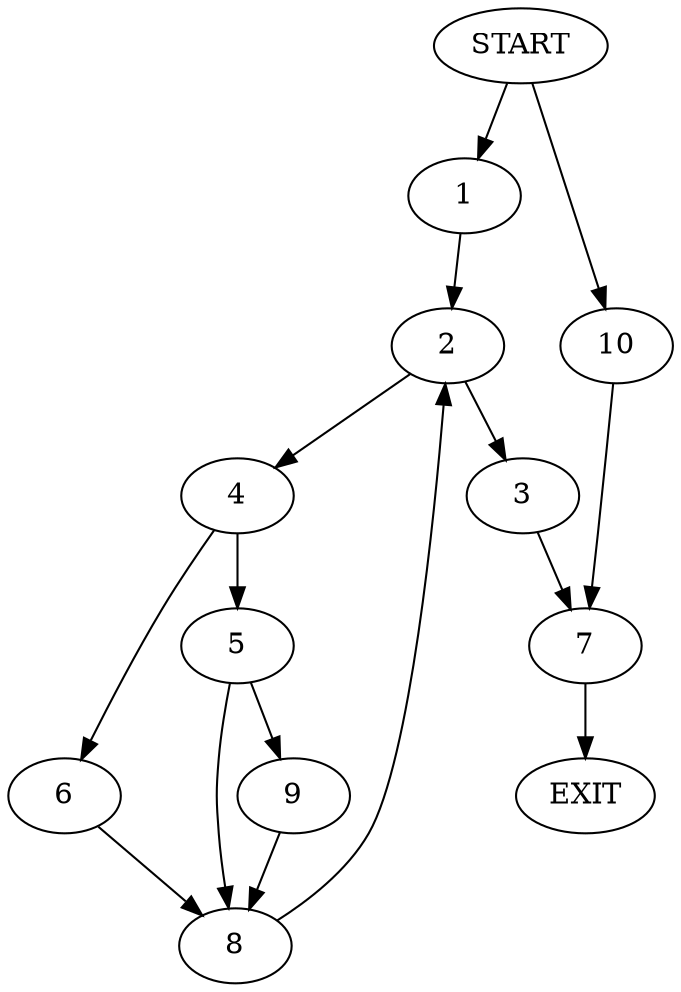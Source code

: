digraph {
0 [label="START"]
11 [label="EXIT"]
0 -> 1
1 -> 2
2 -> 3
2 -> 4
4 -> 5
4 -> 6
3 -> 7
5 -> 8
5 -> 9
6 -> 8
8 -> 2
9 -> 8
7 -> 11
0 -> 10
10 -> 7
}
